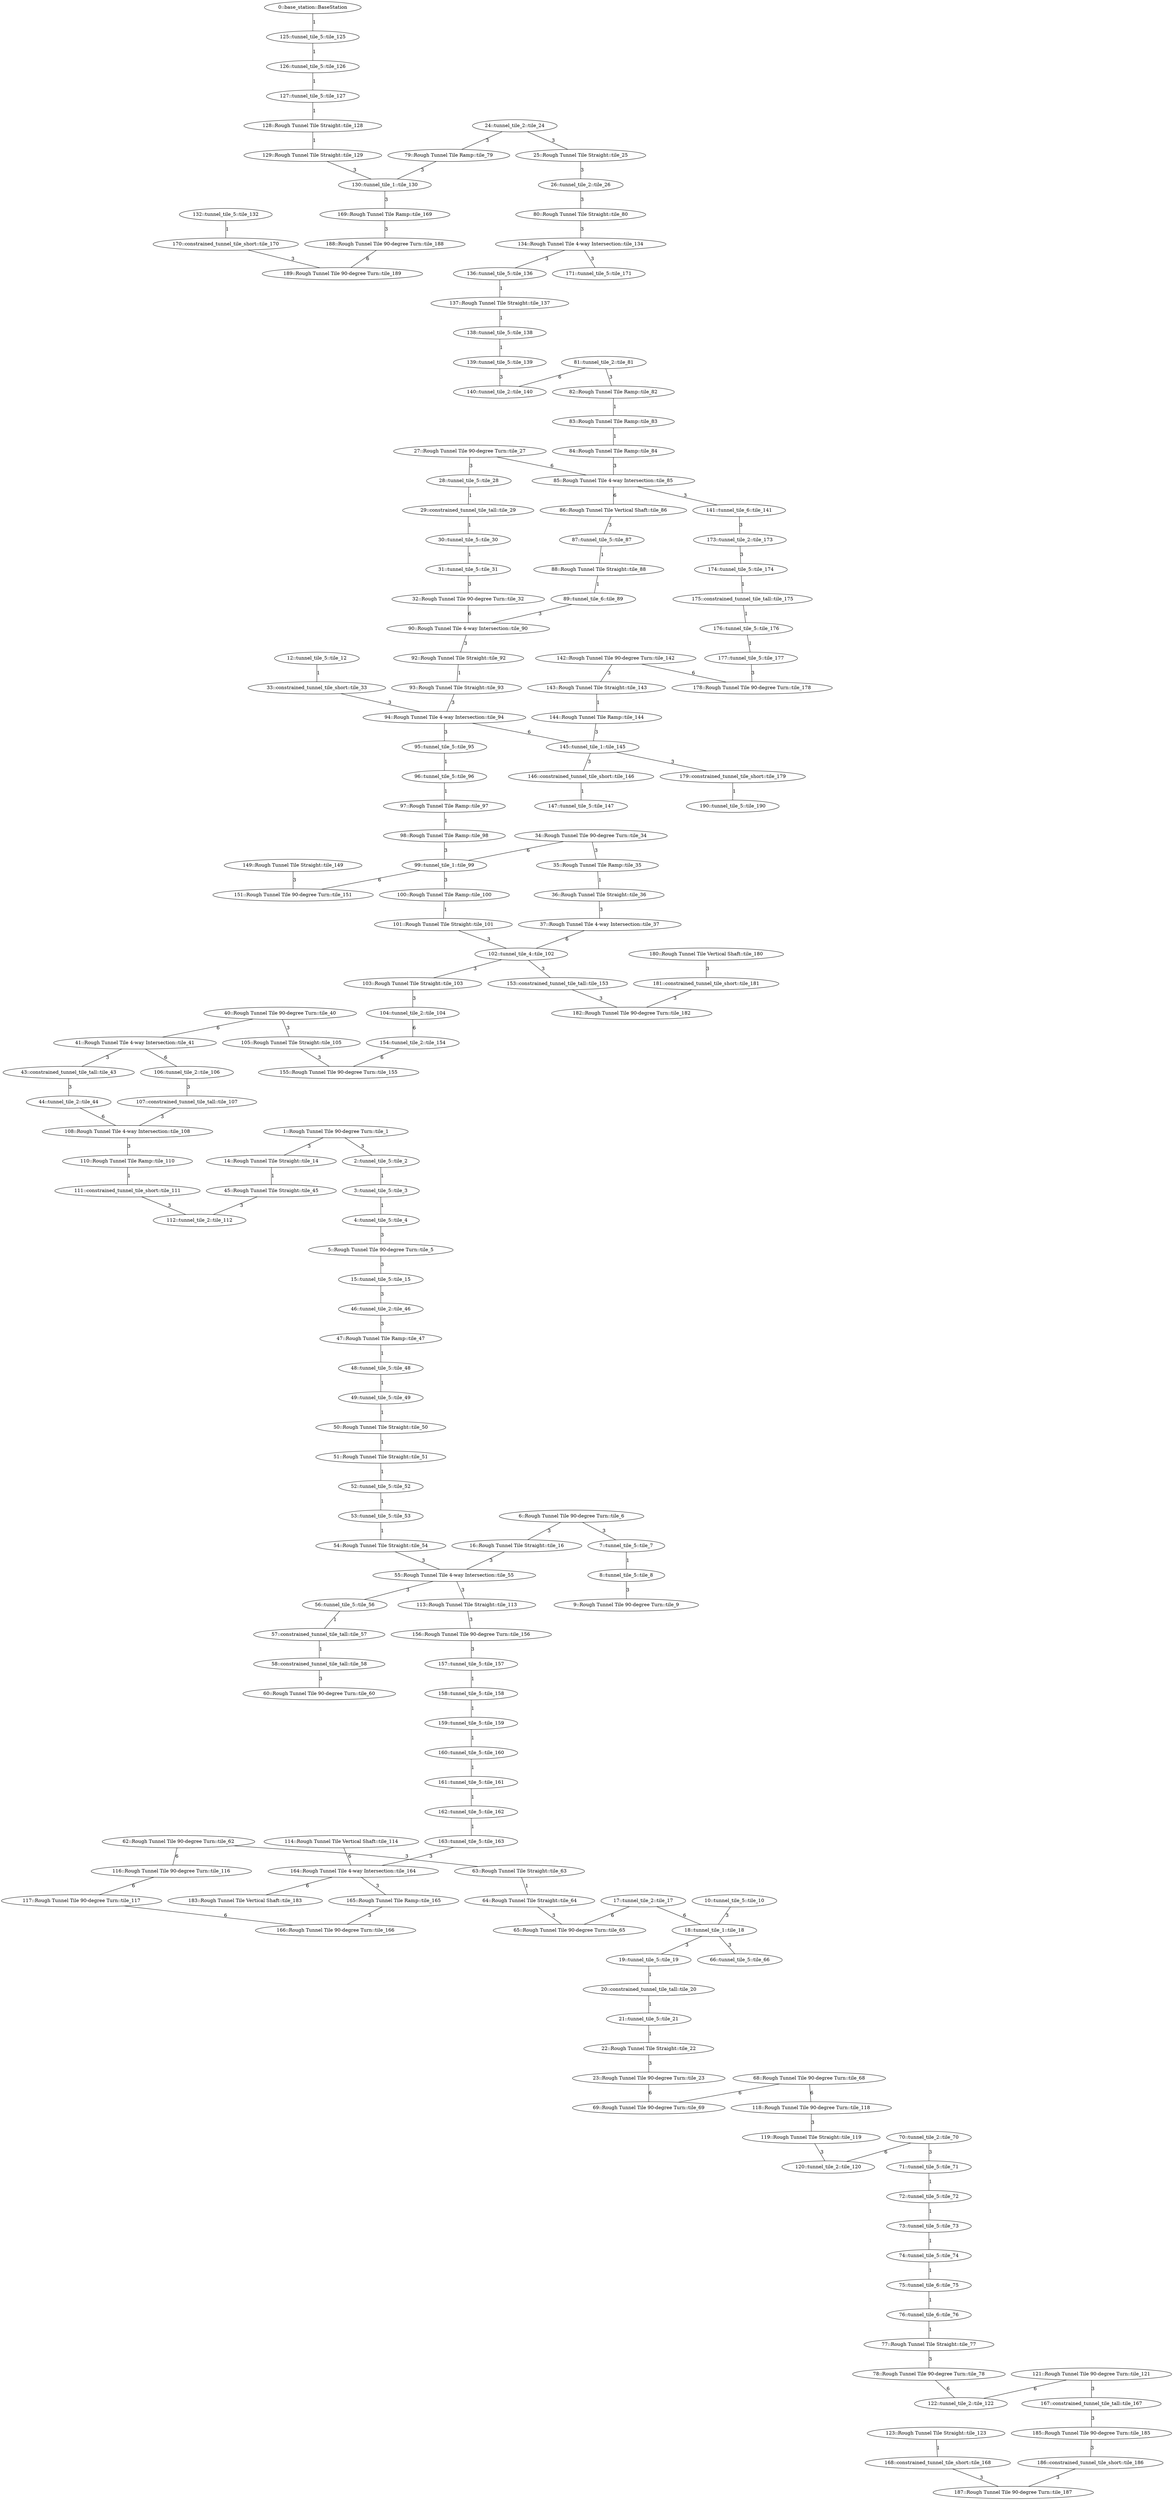 /* Visibility graph for tunnel_circuit_practice_02.tsv */
/* Generated with the tile_tsv.py script: */
/*   tile_tsv.py tunnel_circuit_practice_02.tsv -\-graph-file tunnel_circuit_practice_02.dot -\-world-file tunnel_circuit_practice_02.sdf -\-world-name tunnel_circuit_practice_02 -\-y0 80 */

graph {
  /* ==== Vertices ==== */

  /* Base station / Staging area */
  0   [label="0::base_station::BaseStation"];

  1   [label="1::Rough Tunnel Tile 90-degree Turn::tile_1"];
  2   [label="2::tunnel_tile_5::tile_2"];
  3   [label="3::tunnel_tile_5::tile_3"];
  4   [label="4::tunnel_tile_5::tile_4"];
  5   [label="5::Rough Tunnel Tile 90-degree Turn::tile_5"];
  6   [label="6::Rough Tunnel Tile 90-degree Turn::tile_6"];
  7   [label="7::tunnel_tile_5::tile_7"];
  8   [label="8::tunnel_tile_5::tile_8"];
  9   [label="9::Rough Tunnel Tile 90-degree Turn::tile_9"];
  10  [label="10::tunnel_tile_5::tile_10"];
  12  [label="12::tunnel_tile_5::tile_12"];
  14  [label="14::Rough Tunnel Tile Straight::tile_14"];
  15  [label="15::tunnel_tile_5::tile_15"];
  16  [label="16::Rough Tunnel Tile Straight::tile_16"];
  17  [label="17::tunnel_tile_2::tile_17"];
  18  [label="18::tunnel_tile_1::tile_18"];
  19  [label="19::tunnel_tile_5::tile_19"];
  20  [label="20::constrained_tunnel_tile_tall::tile_20"];
  21  [label="21::tunnel_tile_5::tile_21"];
  22  [label="22::Rough Tunnel Tile Straight::tile_22"];
  23  [label="23::Rough Tunnel Tile 90-degree Turn::tile_23"];
  24  [label="24::tunnel_tile_2::tile_24"];
  25  [label="25::Rough Tunnel Tile Straight::tile_25"];
  26  [label="26::tunnel_tile_2::tile_26"];
  27  [label="27::Rough Tunnel Tile 90-degree Turn::tile_27"];
  28  [label="28::tunnel_tile_5::tile_28"];
  29  [label="29::constrained_tunnel_tile_tall::tile_29"];
  30  [label="30::tunnel_tile_5::tile_30"];
  31  [label="31::tunnel_tile_5::tile_31"];
  32  [label="32::Rough Tunnel Tile 90-degree Turn::tile_32"];
  33  [label="33::constrained_tunnel_tile_short::tile_33"];
  34  [label="34::Rough Tunnel Tile 90-degree Turn::tile_34"];
  35  [label="35::Rough Tunnel Tile Ramp::tile_35"];
  36  [label="36::Rough Tunnel Tile Straight::tile_36"];
  37  [label="37::Rough Tunnel Tile 4-way Intersection::tile_37"];
  40  [label="40::Rough Tunnel Tile 90-degree Turn::tile_40"];
  41  [label="41::Rough Tunnel Tile 4-way Intersection::tile_41"];
  43  [label="43::constrained_tunnel_tile_tall::tile_43"];
  44  [label="44::tunnel_tile_2::tile_44"];
  45  [label="45::Rough Tunnel Tile Straight::tile_45"];
  46  [label="46::tunnel_tile_2::tile_46"];
  47  [label="47::Rough Tunnel Tile Ramp::tile_47"];
  48  [label="48::tunnel_tile_5::tile_48"];
  49  [label="49::tunnel_tile_5::tile_49"];
  50  [label="50::Rough Tunnel Tile Straight::tile_50"];
  51  [label="51::Rough Tunnel Tile Straight::tile_51"];
  52  [label="52::tunnel_tile_5::tile_52"];
  53  [label="53::tunnel_tile_5::tile_53"];
  54  [label="54::Rough Tunnel Tile Straight::tile_54"];
  55  [label="55::Rough Tunnel Tile 4-way Intersection::tile_55"];
  56  [label="56::tunnel_tile_5::tile_56"];
  57  [label="57::constrained_tunnel_tile_tall::tile_57"];
  58  [label="58::constrained_tunnel_tile_tall::tile_58"];
  60  [label="60::Rough Tunnel Tile 90-degree Turn::tile_60"];
  62  [label="62::Rough Tunnel Tile 90-degree Turn::tile_62"];
  63  [label="63::Rough Tunnel Tile Straight::tile_63"];
  64  [label="64::Rough Tunnel Tile Straight::tile_64"];
  65  [label="65::Rough Tunnel Tile 90-degree Turn::tile_65"];
  66  [label="66::tunnel_tile_5::tile_66"];
  68  [label="68::Rough Tunnel Tile 90-degree Turn::tile_68"];
  69  [label="69::Rough Tunnel Tile 90-degree Turn::tile_69"];
  70  [label="70::tunnel_tile_2::tile_70"];
  71  [label="71::tunnel_tile_5::tile_71"];
  72  [label="72::tunnel_tile_5::tile_72"];
  73  [label="73::tunnel_tile_5::tile_73"];
  74  [label="74::tunnel_tile_5::tile_74"];
  75  [label="75::tunnel_tile_6::tile_75"];
  76  [label="76::tunnel_tile_6::tile_76"];
  77  [label="77::Rough Tunnel Tile Straight::tile_77"];
  78  [label="78::Rough Tunnel Tile 90-degree Turn::tile_78"];
  79  [label="79::Rough Tunnel Tile Ramp::tile_79"];
  80  [label="80::Rough Tunnel Tile Straight::tile_80"];
  81  [label="81::tunnel_tile_2::tile_81"];
  82  [label="82::Rough Tunnel Tile Ramp::tile_82"];
  83  [label="83::Rough Tunnel Tile Ramp::tile_83"];
  84  [label="84::Rough Tunnel Tile Ramp::tile_84"];
  85  [label="85::Rough Tunnel Tile 4-way Intersection::tile_85"];
  86  [label="86::Rough Tunnel Tile Vertical Shaft::tile_86"];
  87  [label="87::tunnel_tile_5::tile_87"];
  88  [label="88::Rough Tunnel Tile Straight::tile_88"];
  89  [label="89::tunnel_tile_6::tile_89"];
  90  [label="90::Rough Tunnel Tile 4-way Intersection::tile_90"];
  92  [label="92::Rough Tunnel Tile Straight::tile_92"];
  93  [label="93::Rough Tunnel Tile Straight::tile_93"];
  94  [label="94::Rough Tunnel Tile 4-way Intersection::tile_94"];
  95  [label="95::tunnel_tile_5::tile_95"];
  96  [label="96::tunnel_tile_5::tile_96"];
  97  [label="97::Rough Tunnel Tile Ramp::tile_97"];
  98  [label="98::Rough Tunnel Tile Ramp::tile_98"];
  99  [label="99::tunnel_tile_1::tile_99"];
  100 [label="100::Rough Tunnel Tile Ramp::tile_100"];
  101 [label="101::Rough Tunnel Tile Straight::tile_101"];
  102 [label="102::tunnel_tile_4::tile_102"];
  103 [label="103::Rough Tunnel Tile Straight::tile_103"];
  104 [label="104::tunnel_tile_2::tile_104"];
  105 [label="105::Rough Tunnel Tile Straight::tile_105"];
  106 [label="106::tunnel_tile_2::tile_106"];
  107 [label="107::constrained_tunnel_tile_tall::tile_107"];
  108 [label="108::Rough Tunnel Tile 4-way Intersection::tile_108"];
  110 [label="110::Rough Tunnel Tile Ramp::tile_110"];
  111 [label="111::constrained_tunnel_tile_short::tile_111"];
  112 [label="112::tunnel_tile_2::tile_112"];
  113 [label="113::Rough Tunnel Tile Straight::tile_113"];
  114 [label="114::Rough Tunnel Tile Vertical Shaft::tile_114"];
  116 [label="116::Rough Tunnel Tile 90-degree Turn::tile_116"];
  117 [label="117::Rough Tunnel Tile 90-degree Turn::tile_117"];
  118 [label="118::Rough Tunnel Tile 90-degree Turn::tile_118"];
  119 [label="119::Rough Tunnel Tile Straight::tile_119"];
  120 [label="120::tunnel_tile_2::tile_120"];
  121 [label="121::Rough Tunnel Tile 90-degree Turn::tile_121"];
  122 [label="122::tunnel_tile_2::tile_122"];
  123 [label="123::Rough Tunnel Tile Straight::tile_123"];
  125 [label="125::tunnel_tile_5::tile_125"];
  126 [label="126::tunnel_tile_5::tile_126"];
  127 [label="127::tunnel_tile_5::tile_127"];
  128 [label="128::Rough Tunnel Tile Straight::tile_128"];
  129 [label="129::Rough Tunnel Tile Straight::tile_129"];
  130 [label="130::tunnel_tile_1::tile_130"];
  132 [label="132::tunnel_tile_5::tile_132"];
  134 [label="134::Rough Tunnel Tile 4-way Intersection::tile_134"];
  136 [label="136::tunnel_tile_5::tile_136"];
  137 [label="137::Rough Tunnel Tile Straight::tile_137"];
  138 [label="138::tunnel_tile_5::tile_138"];
  139 [label="139::tunnel_tile_5::tile_139"];
  140 [label="140::tunnel_tile_2::tile_140"];
  141 [label="141::tunnel_tile_6::tile_141"];
  142 [label="142::Rough Tunnel Tile 90-degree Turn::tile_142"];
  143 [label="143::Rough Tunnel Tile Straight::tile_143"];
  144 [label="144::Rough Tunnel Tile Ramp::tile_144"];
  145 [label="145::tunnel_tile_1::tile_145"];
  146 [label="146::constrained_tunnel_tile_short::tile_146"];
  147 [label="147::tunnel_tile_5::tile_147"];
  149 [label="149::Rough Tunnel Tile Straight::tile_149"];
  151 [label="151::Rough Tunnel Tile 90-degree Turn::tile_151"];
  153 [label="153::constrained_tunnel_tile_tall::tile_153"];
  154 [label="154::tunnel_tile_2::tile_154"];
  155 [label="155::Rough Tunnel Tile 90-degree Turn::tile_155"];
  156 [label="156::Rough Tunnel Tile 90-degree Turn::tile_156"];
  157 [label="157::tunnel_tile_5::tile_157"];
  158 [label="158::tunnel_tile_5::tile_158"];
  159 [label="159::tunnel_tile_5::tile_159"];
  160 [label="160::tunnel_tile_5::tile_160"];
  161 [label="161::tunnel_tile_5::tile_161"];
  162 [label="162::tunnel_tile_5::tile_162"];
  163 [label="163::tunnel_tile_5::tile_163"];
  164 [label="164::Rough Tunnel Tile 4-way Intersection::tile_164"];
  165 [label="165::Rough Tunnel Tile Ramp::tile_165"];
  166 [label="166::Rough Tunnel Tile 90-degree Turn::tile_166"];
  167 [label="167::constrained_tunnel_tile_tall::tile_167"];
  168 [label="168::constrained_tunnel_tile_short::tile_168"];
  169 [label="169::Rough Tunnel Tile Ramp::tile_169"];
  170 [label="170::constrained_tunnel_tile_short::tile_170"];
  171 [label="171::tunnel_tile_5::tile_171"];
  173 [label="173::tunnel_tile_2::tile_173"];
  174 [label="174::tunnel_tile_5::tile_174"];
  175 [label="175::constrained_tunnel_tile_tall::tile_175"];
  176 [label="176::tunnel_tile_5::tile_176"];
  177 [label="177::tunnel_tile_5::tile_177"];
  178 [label="178::Rough Tunnel Tile 90-degree Turn::tile_178"];
  179 [label="179::constrained_tunnel_tile_short::tile_179"];
  180 [label="180::Rough Tunnel Tile Vertical Shaft::tile_180"];
  181 [label="181::constrained_tunnel_tile_short::tile_181"];
  182 [label="182::Rough Tunnel Tile 90-degree Turn::tile_182"];
  183 [label="183::Rough Tunnel Tile Vertical Shaft::tile_183"];
  185 [label="185::Rough Tunnel Tile 90-degree Turn::tile_185"];
  186 [label="186::constrained_tunnel_tile_short::tile_186"];
  187 [label="187::Rough Tunnel Tile 90-degree Turn::tile_187"];
  188 [label="188::Rough Tunnel Tile 90-degree Turn::tile_188"];
  189 [label="189::Rough Tunnel Tile 90-degree Turn::tile_189"];
  190 [label="190::tunnel_tile_5::tile_190"];

  /* ==== Edges ==== */

  /* Base station */
  0  -- 125 [label=1];
  1  -- 2   [label=3];
  1  -- 14  [label=3];
  2  -- 3   [label=1];
  3  -- 4   [label=1];
  4  -- 5   [label=3];
  5  -- 15  [label=3];
  6  -- 7   [label=3];
  6  -- 16  [label=3];
  7  -- 8   [label=1];
  8  -- 9   [label=3];
  10 -- 18  [label=3];
  12 -- 33  [label=1];
  14 -- 45  [label=1];
  15 -- 46  [label=3];
  16 -- 55  [label=3];
  17 -- 18  [label=6];
  17 -- 65  [label=6];
  18 -- 19  [label=3];  /* Intersection */
  18 -- 66  [label=3];  /* Intersection */
  19 -- 20  [label=1];
  20 -- 21  [label=1];
  21 -- 22  [label=1];
  22 -- 23  [label=3];
  23 -- 69  [label=6];
  24 -- 25  [label=3];
  24 -- 79  [label=3];
  25 -- 26  [label=3];
  26 -- 80  [label=3];
  27 -- 28  [label=3];
  27 -- 85  [label=6];
  28 -- 29  [label=1];
  29 -- 30  [label=1];
  30 -- 31  [label=1];
  31 -- 32  [label=3];
  32 -- 90  [label=6];
  33 -- 94  [label=3];
  34 -- 35  [label=3];
  34 -- 99  [label=6];
  35 -- 36  [label=1];
  36 -- 37  [label=3];
  37 -- 102 [label=6];  /* Intersection */
  40 -- 41  [label=6];
  40 -- 105 [label=3];
  41 -- 43  [label=3];  /* Intersection */
  41 -- 106 [label=6];  /* Intersection */
  43 -- 44  [label=3];
  44 -- 108 [label=6];
  45 -- 112 [label=3];
  46 -- 47  [label=3];
  47 -- 48  [label=1];
  48 -- 49  [label=1];
  49 -- 50  [label=1];
  50 -- 51  [label=1];
  51 -- 52  [label=1];
  52 -- 53  [label=1];
  53 -- 54  [label=1];
  54 -- 55  [label=3];
  55 -- 56  [label=3];  /* Intersection */
  55 -- 113 [label=3];  /* Intersection */
  56 -- 57  [label=1];
  57 -- 58  [label=1];
  58 -- 60  [label=3];
  62 -- 63  [label=3];
  62 -- 116 [label=6];
  63 -- 64  [label=1];
  64 -- 65  [label=3];
  68 -- 69  [label=6];
  68 -- 118 [label=6];
  70 -- 71  [label=3];
  70 -- 120 [label=6];
  71 -- 72  [label=1];
  72 -- 73  [label=1];
  73 -- 74  [label=1];
  74 -- 75  [label=1];
  75 -- 76  [label=1];
  76 -- 77  [label=1];
  77 -- 78  [label=3];
  78 -- 122 [label=6];
  79 -- 130 [label=3];
  80 -- 134 [label=3];
  81 -- 82  [label=3];
  81 -- 140 [label=6];
  82 -- 83  [label=1];
  83 -- 84  [label=1];
  84 -- 85  [label=3];
  85 -- 86  [label=6];  /* Intersection */
  85 -- 141 [label=3];  /* Intersection */
  86 -- 87  [label=3];
  87 -- 88  [label=1];
  88 -- 89  [label=1];
  89 -- 90  [label=3];
  90 -- 92  [label=3];  /* Intersection */
  92 -- 93  [label=1];
  93 -- 94  [label=3];
  94 -- 95  [label=3];  /* Intersection */
  94 -- 145 [label=6];  /* Intersection */
  95 -- 96  [label=1];
  96 -- 97  [label=1];
  97 -- 98  [label=1];
  98 -- 99  [label=3];
  99 -- 100 [label=3];  /* Intersection */
  99 -- 151 [label=6];  /* Intersection */
  100 -- 101 [label=1];
  101 -- 102 [label=3];
  102 -- 103 [label=3];  /* Intersection */
  102 -- 153 [label=3];  /* Intersection */
  103 -- 104 [label=3];
  104 -- 154 [label=6];
  105 -- 155 [label=3];
  106 -- 107 [label=3];
  107 -- 108 [label=3];
  108 -- 110 [label=3];  /* Intersection */
  110 -- 111 [label=1];
  111 -- 112 [label=3];
  113 -- 156 [label=3];
  114 -- 164 [label=6];
  116 -- 117 [label=6];
  117 -- 166 [label=6];
  118 -- 119 [label=3];
  119 -- 120 [label=3];
  121 -- 122 [label=6];
  121 -- 167 [label=3];
  123 -- 168 [label=1];
  125 -- 126 [label=1];
  126 -- 127 [label=1];
  127 -- 128 [label=1];
  128 -- 129 [label=1];
  129 -- 130 [label=3];
  130 -- 169 [label=3];  /* Intersection */
  132 -- 170 [label=1];
  134 -- 136 [label=3];  /* Intersection */
  134 -- 171 [label=3];  /* Intersection */
  136 -- 137 [label=1];
  137 -- 138 [label=1];
  138 -- 139 [label=1];
  139 -- 140 [label=3];
  141 -- 173 [label=3];
  142 -- 143 [label=3];
  142 -- 178 [label=6];
  143 -- 144 [label=1];
  144 -- 145 [label=3];
  145 -- 146 [label=3];  /* Intersection */
  145 -- 179 [label=3];  /* Intersection */
  146 -- 147 [label=1];
  149 -- 151 [label=3];
  153 -- 182 [label=3];
  154 -- 155 [label=6];
  156 -- 157 [label=3];
  157 -- 158 [label=1];
  158 -- 159 [label=1];
  159 -- 160 [label=1];
  160 -- 161 [label=1];
  161 -- 162 [label=1];
  162 -- 163 [label=1];
  163 -- 164 [label=3];
  164 -- 165 [label=3];  /* Intersection */
  164 -- 183 [label=6];  /* Intersection */
  165 -- 166 [label=3];
  167 -- 185 [label=3];
  168 -- 187 [label=3];
  169 -- 188 [label=3];
  170 -- 189 [label=3];
  173 -- 174 [label=3];
  174 -- 175 [label=1];
  175 -- 176 [label=1];
  176 -- 177 [label=1];
  177 -- 178 [label=3];
  179 -- 190 [label=1];
  180 -- 181 [label=3];
  181 -- 182 [label=3];
  185 -- 186 [label=3];
  186 -- 187 [label=3];
  188 -- 189 [label=6];
}
